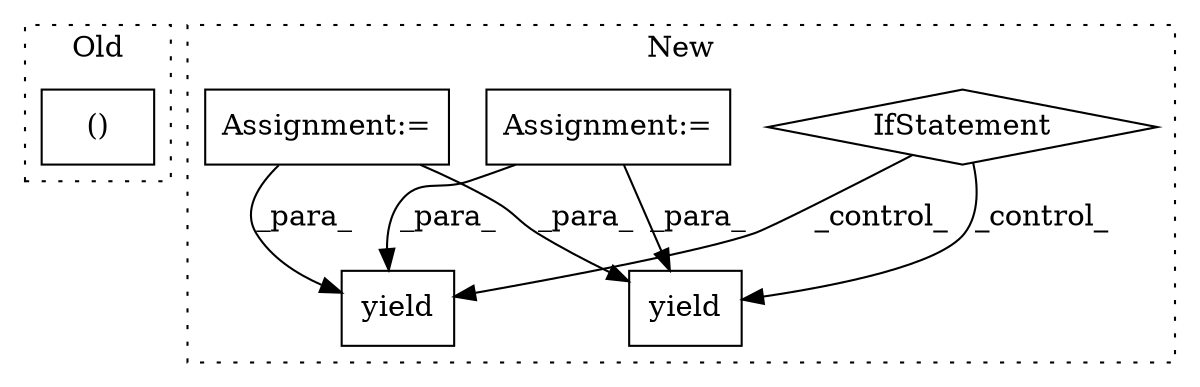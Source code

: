 digraph G {
subgraph cluster0 {
1 [label="()" a="106" s="2853" l="112" shape="box"];
label = "Old";
style="dotted";
}
subgraph cluster1 {
2 [label="yield" a="112" s="2721" l="7" shape="box"];
3 [label="IfStatement" a="25" s="2632,2654" l="4,2" shape="diamond"];
4 [label="yield" a="112" s="2670" l="7" shape="box"];
5 [label="Assignment:=" a="7" s="2456" l="1" shape="box"];
6 [label="Assignment:=" a="7" s="2523" l="1" shape="box"];
label = "New";
style="dotted";
}
3 -> 4 [label="_control_"];
3 -> 2 [label="_control_"];
5 -> 4 [label="_para_"];
5 -> 2 [label="_para_"];
6 -> 2 [label="_para_"];
6 -> 4 [label="_para_"];
}